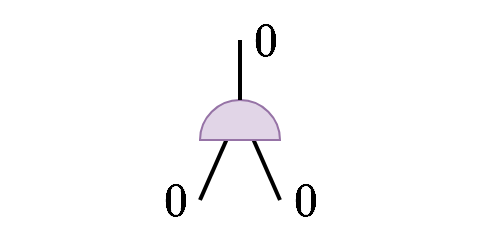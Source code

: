 <mxfile version="24.6.4" type="device" pages="5">
  <diagram name="Page-1" id="NRIFG5Lg1lSnTkOj2nPz">
    <mxGraphModel dx="1842" dy="849" grid="1" gridSize="10" guides="1" tooltips="1" connect="1" arrows="1" fold="1" page="1" pageScale="1" pageWidth="827" pageHeight="1169" math="1" shadow="0">
      <root>
        <mxCell id="0" />
        <mxCell id="1" parent="0" />
        <mxCell id="ccB53fRVJBqz_6cf6Avo-1" style="edgeStyle=orthogonalEdgeStyle;curved=1;rounded=0;orthogonalLoop=1;jettySize=auto;html=1;exitX=0.5;exitY=0;exitDx=0;exitDy=0;strokeColor=none;strokeWidth=2;align=center;verticalAlign=middle;fontFamily=Helvetica;fontSize=12;fontColor=default;labelBackgroundColor=default;endArrow=none;endFill=0;" edge="1" parent="1">
          <mxGeometry relative="1" as="geometry">
            <mxPoint x="410" y="340" as="targetPoint" />
            <mxPoint x="410" y="350" as="sourcePoint" />
          </mxGeometry>
        </mxCell>
        <mxCell id="ccB53fRVJBqz_6cf6Avo-2" style="shape=connector;rounded=0;orthogonalLoop=1;jettySize=auto;html=1;exitX=0.33;exitY=0;exitDx=0;exitDy=0;exitPerimeter=0;strokeColor=default;strokeWidth=2;align=center;verticalAlign=middle;fontFamily=Helvetica;fontSize=11;fontColor=default;labelBackgroundColor=default;endArrow=none;endFill=0;" edge="1" source="ccB53fRVJBqz_6cf6Avo-4" parent="1">
          <mxGeometry relative="1" as="geometry">
            <mxPoint x="390" y="410" as="targetPoint" />
          </mxGeometry>
        </mxCell>
        <mxCell id="ccB53fRVJBqz_6cf6Avo-3" style="shape=connector;rounded=0;orthogonalLoop=1;jettySize=auto;html=1;exitX=0.67;exitY=0;exitDx=0;exitDy=0;exitPerimeter=0;strokeColor=default;strokeWidth=2;align=center;verticalAlign=middle;fontFamily=Helvetica;fontSize=11;fontColor=default;labelBackgroundColor=default;endArrow=none;endFill=0;" edge="1" source="ccB53fRVJBqz_6cf6Avo-4" parent="1">
          <mxGeometry relative="1" as="geometry">
            <mxPoint x="430" y="410" as="targetPoint" />
          </mxGeometry>
        </mxCell>
        <mxCell id="ccB53fRVJBqz_6cf6Avo-4" value="" style="verticalLabelPosition=bottom;verticalAlign=top;html=1;shape=mxgraph.basic.half_circle;fontFamily=Helvetica;fontSize=11;labelBackgroundColor=default;fillColor=#e1d5e7;strokeColor=#9673a6;flipV=1;points=[[0.33,0,0,0,0],[0.5,1,0,0,0],[0.67,0,0,0,0]];" vertex="1" parent="1">
          <mxGeometry x="390" y="360" width="40" height="20" as="geometry" />
        </mxCell>
        <mxCell id="ccB53fRVJBqz_6cf6Avo-5" value="" style="shape=connector;rounded=0;orthogonalLoop=1;jettySize=auto;html=1;exitX=0.5;exitY=1;exitDx=0;exitDy=0;strokeColor=default;strokeWidth=2;align=center;verticalAlign=middle;fontFamily=Helvetica;fontSize=11;fontColor=default;labelBackgroundColor=default;endArrow=none;endFill=0;exitPerimeter=0;" edge="1" source="ccB53fRVJBqz_6cf6Avo-4" parent="1">
          <mxGeometry relative="1" as="geometry">
            <mxPoint x="410" y="330" as="targetPoint" />
            <mxPoint x="410" y="360" as="sourcePoint" />
          </mxGeometry>
        </mxCell>
        <mxCell id="ccB53fRVJBqz_6cf6Avo-7" value="$$0$$" style="text;html=1;align=left;verticalAlign=middle;resizable=0;points=[];autosize=1;strokeColor=none;fillColor=none;fontSize=20;labelPosition=right;verticalLabelPosition=middle;" vertex="1" parent="1">
          <mxGeometry x="290" y="390" width="80" height="40" as="geometry" />
        </mxCell>
        <mxCell id="ccB53fRVJBqz_6cf6Avo-8" value="$$0$$" style="text;html=1;align=right;verticalAlign=middle;resizable=0;points=[];autosize=1;strokeColor=none;fillColor=none;fontSize=20;labelPosition=left;verticalLabelPosition=middle;" vertex="1" parent="1">
          <mxGeometry x="450" y="390" width="80" height="40" as="geometry" />
        </mxCell>
        <mxCell id="ccB53fRVJBqz_6cf6Avo-10" value="$$0$$" style="text;html=1;align=right;verticalAlign=middle;resizable=0;points=[];autosize=1;strokeColor=none;fillColor=none;fontSize=20;labelPosition=left;verticalLabelPosition=middle;" vertex="1" parent="1">
          <mxGeometry x="430" y="310" width="80" height="40" as="geometry" />
        </mxCell>
      </root>
    </mxGraphModel>
  </diagram>
  <diagram id="E9mRZjIIdgfVwgGvhMpo" name="Page-2">
    <mxGraphModel dx="2847" dy="1313" grid="1" gridSize="10" guides="1" tooltips="1" connect="1" arrows="1" fold="1" page="1" pageScale="1" pageWidth="827" pageHeight="1169" math="1" shadow="0">
      <root>
        <mxCell id="0" />
        <mxCell id="1" parent="0" />
        <mxCell id="XpKJd0Dsa0kupzUpbJBx-1" style="edgeStyle=orthogonalEdgeStyle;curved=1;rounded=0;orthogonalLoop=1;jettySize=auto;html=1;exitX=0.5;exitY=0;exitDx=0;exitDy=0;strokeColor=none;strokeWidth=2;align=center;verticalAlign=middle;fontFamily=Helvetica;fontSize=12;fontColor=default;labelBackgroundColor=default;endArrow=none;endFill=0;" edge="1" parent="1">
          <mxGeometry relative="1" as="geometry">
            <mxPoint x="410" y="340" as="targetPoint" />
            <mxPoint x="410" y="350" as="sourcePoint" />
          </mxGeometry>
        </mxCell>
        <mxCell id="XpKJd0Dsa0kupzUpbJBx-2" style="shape=connector;rounded=0;orthogonalLoop=1;jettySize=auto;html=1;exitX=0.33;exitY=0;exitDx=0;exitDy=0;exitPerimeter=0;strokeColor=default;strokeWidth=2;align=center;verticalAlign=middle;fontFamily=Helvetica;fontSize=11;fontColor=default;labelBackgroundColor=default;endArrow=none;endFill=0;" edge="1" parent="1" source="XpKJd0Dsa0kupzUpbJBx-4">
          <mxGeometry relative="1" as="geometry">
            <mxPoint x="390" y="410" as="targetPoint" />
          </mxGeometry>
        </mxCell>
        <mxCell id="XpKJd0Dsa0kupzUpbJBx-3" style="shape=connector;rounded=0;orthogonalLoop=1;jettySize=auto;html=1;exitX=0.67;exitY=0;exitDx=0;exitDy=0;exitPerimeter=0;strokeColor=default;strokeWidth=2;align=center;verticalAlign=middle;fontFamily=Helvetica;fontSize=11;fontColor=default;labelBackgroundColor=default;endArrow=none;endFill=0;" edge="1" parent="1" source="XpKJd0Dsa0kupzUpbJBx-4">
          <mxGeometry relative="1" as="geometry">
            <mxPoint x="430" y="410" as="targetPoint" />
          </mxGeometry>
        </mxCell>
        <mxCell id="XpKJd0Dsa0kupzUpbJBx-4" value="" style="verticalLabelPosition=bottom;verticalAlign=top;html=1;shape=mxgraph.basic.half_circle;fontFamily=Helvetica;fontSize=11;labelBackgroundColor=default;fillColor=#e1d5e7;strokeColor=#9673a6;flipV=1;points=[[0.33,0,0,0,0],[0.5,1,0,0,0],[0.67,0,0,0,0]];" vertex="1" parent="1">
          <mxGeometry x="390" y="360" width="40" height="20" as="geometry" />
        </mxCell>
        <mxCell id="XpKJd0Dsa0kupzUpbJBx-5" value="" style="shape=connector;rounded=0;orthogonalLoop=1;jettySize=auto;html=1;exitX=0.5;exitY=1;exitDx=0;exitDy=0;strokeColor=default;strokeWidth=2;align=center;verticalAlign=middle;fontFamily=Helvetica;fontSize=11;fontColor=default;labelBackgroundColor=default;endArrow=none;endFill=0;exitPerimeter=0;" edge="1" parent="1" source="XpKJd0Dsa0kupzUpbJBx-4">
          <mxGeometry relative="1" as="geometry">
            <mxPoint x="410" y="330" as="targetPoint" />
            <mxPoint x="410" y="360" as="sourcePoint" />
          </mxGeometry>
        </mxCell>
        <mxCell id="XpKJd0Dsa0kupzUpbJBx-6" value="$$1/2$$" style="text;html=1;align=left;verticalAlign=middle;resizable=0;points=[];autosize=1;strokeColor=none;fillColor=none;fontSize=20;labelPosition=right;verticalLabelPosition=middle;" vertex="1" parent="1">
          <mxGeometry x="240" y="390" width="100" height="40" as="geometry" />
        </mxCell>
        <mxCell id="XpKJd0Dsa0kupzUpbJBx-7" value="$$0$$" style="text;html=1;align=right;verticalAlign=middle;resizable=0;points=[];autosize=1;strokeColor=none;fillColor=none;fontSize=20;labelPosition=left;verticalLabelPosition=middle;" vertex="1" parent="1">
          <mxGeometry x="450" y="390" width="80" height="40" as="geometry" />
        </mxCell>
        <mxCell id="XpKJd0Dsa0kupzUpbJBx-8" value="$$1/2$$" style="text;html=1;align=right;verticalAlign=middle;resizable=0;points=[];autosize=1;strokeColor=none;fillColor=none;fontSize=20;labelPosition=left;verticalLabelPosition=middle;" vertex="1" parent="1">
          <mxGeometry x="460" y="310" width="100" height="40" as="geometry" />
        </mxCell>
      </root>
    </mxGraphModel>
  </diagram>
  <diagram id="aN_7_Y1xLqjWMDIRAx-l" name="Page-3">
    <mxGraphModel dx="3132" dy="1444" grid="1" gridSize="10" guides="1" tooltips="1" connect="1" arrows="1" fold="1" page="1" pageScale="1" pageWidth="827" pageHeight="1169" math="1" shadow="0">
      <root>
        <mxCell id="0" />
        <mxCell id="1" parent="0" />
        <mxCell id="3RKh6UFcaOmHMYGKXxm1-1" style="edgeStyle=orthogonalEdgeStyle;curved=1;rounded=0;orthogonalLoop=1;jettySize=auto;html=1;exitX=0.5;exitY=0;exitDx=0;exitDy=0;strokeColor=none;strokeWidth=2;align=center;verticalAlign=middle;fontFamily=Helvetica;fontSize=12;fontColor=default;labelBackgroundColor=default;endArrow=none;endFill=0;" edge="1" parent="1">
          <mxGeometry relative="1" as="geometry">
            <mxPoint x="410" y="340" as="targetPoint" />
            <mxPoint x="410" y="350" as="sourcePoint" />
          </mxGeometry>
        </mxCell>
        <mxCell id="3RKh6UFcaOmHMYGKXxm1-2" style="shape=connector;rounded=0;orthogonalLoop=1;jettySize=auto;html=1;exitX=0.33;exitY=0;exitDx=0;exitDy=0;exitPerimeter=0;strokeColor=default;strokeWidth=2;align=center;verticalAlign=middle;fontFamily=Helvetica;fontSize=11;fontColor=default;labelBackgroundColor=default;endArrow=none;endFill=0;" edge="1" parent="1" source="3RKh6UFcaOmHMYGKXxm1-4">
          <mxGeometry relative="1" as="geometry">
            <mxPoint x="390" y="410" as="targetPoint" />
          </mxGeometry>
        </mxCell>
        <mxCell id="3RKh6UFcaOmHMYGKXxm1-3" style="shape=connector;rounded=0;orthogonalLoop=1;jettySize=auto;html=1;exitX=0.67;exitY=0;exitDx=0;exitDy=0;exitPerimeter=0;strokeColor=default;strokeWidth=2;align=center;verticalAlign=middle;fontFamily=Helvetica;fontSize=11;fontColor=default;labelBackgroundColor=default;endArrow=none;endFill=0;" edge="1" parent="1" source="3RKh6UFcaOmHMYGKXxm1-4">
          <mxGeometry relative="1" as="geometry">
            <mxPoint x="430" y="410" as="targetPoint" />
          </mxGeometry>
        </mxCell>
        <mxCell id="3RKh6UFcaOmHMYGKXxm1-4" value="" style="verticalLabelPosition=bottom;verticalAlign=top;html=1;shape=mxgraph.basic.half_circle;fontFamily=Helvetica;fontSize=11;labelBackgroundColor=default;fillColor=#e1d5e7;strokeColor=#9673a6;flipV=1;points=[[0.33,0,0,0,0],[0.5,1,0,0,0],[0.67,0,0,0,0]];" vertex="1" parent="1">
          <mxGeometry x="390" y="360" width="40" height="20" as="geometry" />
        </mxCell>
        <mxCell id="3RKh6UFcaOmHMYGKXxm1-5" value="" style="shape=connector;rounded=0;orthogonalLoop=1;jettySize=auto;html=1;exitX=0.5;exitY=1;exitDx=0;exitDy=0;strokeColor=default;strokeWidth=2;align=center;verticalAlign=middle;fontFamily=Helvetica;fontSize=11;fontColor=default;labelBackgroundColor=default;endArrow=none;endFill=0;exitPerimeter=0;" edge="1" parent="1" source="3RKh6UFcaOmHMYGKXxm1-4">
          <mxGeometry relative="1" as="geometry">
            <mxPoint x="410" y="330" as="targetPoint" />
            <mxPoint x="410" y="360" as="sourcePoint" />
          </mxGeometry>
        </mxCell>
        <mxCell id="3RKh6UFcaOmHMYGKXxm1-6" value="$$1/2$$" style="text;html=1;align=left;verticalAlign=middle;resizable=0;points=[];autosize=1;strokeColor=none;fillColor=none;fontSize=20;labelPosition=right;verticalLabelPosition=middle;" vertex="1" parent="1">
          <mxGeometry x="340" y="390" width="100" height="40" as="geometry" />
        </mxCell>
        <mxCell id="3RKh6UFcaOmHMYGKXxm1-7" value="$$0$$" style="text;html=1;align=right;verticalAlign=middle;resizable=0;points=[];autosize=1;strokeColor=none;fillColor=none;fontSize=20;labelPosition=left;verticalLabelPosition=middle;" vertex="1" parent="1">
          <mxGeometry x="380" y="390" width="80" height="40" as="geometry" />
        </mxCell>
        <mxCell id="3RKh6UFcaOmHMYGKXxm1-8" value="$$1/2$$" style="text;html=1;align=right;verticalAlign=middle;resizable=0;points=[];autosize=1;strokeColor=none;fillColor=none;fontSize=20;labelPosition=left;verticalLabelPosition=middle;" vertex="1" parent="1">
          <mxGeometry x="460" y="310" width="100" height="40" as="geometry" />
        </mxCell>
      </root>
    </mxGraphModel>
  </diagram>
  <diagram id="FFUIH6RacmLnkHIn8_bY" name="Page-4">
    <mxGraphModel dx="746" dy="344" grid="1" gridSize="10" guides="1" tooltips="1" connect="1" arrows="1" fold="1" page="1" pageScale="1" pageWidth="827" pageHeight="1169" math="1" shadow="0">
      <root>
        <mxCell id="0" />
        <mxCell id="1" parent="0" />
        <mxCell id="m4n9MWyLVrP5IHYMLJpZ-1" style="edgeStyle=orthogonalEdgeStyle;curved=1;rounded=0;orthogonalLoop=1;jettySize=auto;html=1;exitX=0.5;exitY=0;exitDx=0;exitDy=0;strokeColor=none;strokeWidth=2;align=center;verticalAlign=middle;fontFamily=Helvetica;fontSize=12;fontColor=default;labelBackgroundColor=default;endArrow=none;endFill=0;" edge="1" parent="1">
          <mxGeometry relative="1" as="geometry">
            <mxPoint x="410" y="340" as="targetPoint" />
            <mxPoint x="410" y="350" as="sourcePoint" />
          </mxGeometry>
        </mxCell>
        <mxCell id="m4n9MWyLVrP5IHYMLJpZ-2" style="shape=connector;rounded=0;orthogonalLoop=1;jettySize=auto;html=1;exitX=0.33;exitY=0;exitDx=0;exitDy=0;exitPerimeter=0;strokeColor=default;strokeWidth=2;align=center;verticalAlign=middle;fontFamily=Helvetica;fontSize=11;fontColor=default;labelBackgroundColor=default;endArrow=none;endFill=0;" edge="1" parent="1" source="m4n9MWyLVrP5IHYMLJpZ-4">
          <mxGeometry relative="1" as="geometry">
            <mxPoint x="390" y="410" as="targetPoint" />
          </mxGeometry>
        </mxCell>
        <mxCell id="m4n9MWyLVrP5IHYMLJpZ-3" style="shape=connector;rounded=0;orthogonalLoop=1;jettySize=auto;html=1;exitX=0.67;exitY=0;exitDx=0;exitDy=0;exitPerimeter=0;strokeColor=default;strokeWidth=2;align=center;verticalAlign=middle;fontFamily=Helvetica;fontSize=11;fontColor=default;labelBackgroundColor=default;endArrow=none;endFill=0;" edge="1" parent="1" source="m4n9MWyLVrP5IHYMLJpZ-4">
          <mxGeometry relative="1" as="geometry">
            <mxPoint x="430" y="410" as="targetPoint" />
          </mxGeometry>
        </mxCell>
        <mxCell id="m4n9MWyLVrP5IHYMLJpZ-4" value="" style="verticalLabelPosition=bottom;verticalAlign=top;html=1;shape=mxgraph.basic.half_circle;fontFamily=Helvetica;fontSize=11;labelBackgroundColor=default;fillColor=#e1d5e7;strokeColor=#9673a6;flipV=1;points=[[0.33,0,0,0,0],[0.5,1,0,0,0],[0.67,0,0,0,0]];" vertex="1" parent="1">
          <mxGeometry x="390" y="360" width="40" height="20" as="geometry" />
        </mxCell>
        <mxCell id="m4n9MWyLVrP5IHYMLJpZ-5" value="" style="shape=connector;rounded=0;orthogonalLoop=1;jettySize=auto;html=1;exitX=0.5;exitY=1;exitDx=0;exitDy=0;strokeColor=default;strokeWidth=2;align=center;verticalAlign=middle;fontFamily=Helvetica;fontSize=11;fontColor=default;labelBackgroundColor=default;endArrow=none;endFill=0;exitPerimeter=0;" edge="1" parent="1" source="m4n9MWyLVrP5IHYMLJpZ-4">
          <mxGeometry relative="1" as="geometry">
            <mxPoint x="410" y="330" as="targetPoint" />
            <mxPoint x="410" y="360" as="sourcePoint" />
          </mxGeometry>
        </mxCell>
        <mxCell id="m4n9MWyLVrP5IHYMLJpZ-6" value="$$1/2$$" style="text;html=1;align=left;verticalAlign=middle;resizable=0;points=[];autosize=1;strokeColor=none;fillColor=none;fontSize=20;labelPosition=right;verticalLabelPosition=middle;" vertex="1" parent="1">
          <mxGeometry x="340" y="390" width="100" height="40" as="geometry" />
        </mxCell>
        <mxCell id="m4n9MWyLVrP5IHYMLJpZ-7" value="$$1/2$$" style="text;html=1;align=right;verticalAlign=middle;resizable=0;points=[];autosize=1;strokeColor=none;fillColor=none;fontSize=20;labelPosition=left;verticalLabelPosition=middle;" vertex="1" parent="1">
          <mxGeometry x="380" y="390" width="100" height="40" as="geometry" />
        </mxCell>
        <mxCell id="m4n9MWyLVrP5IHYMLJpZ-8" value="$$0$$" style="text;html=1;align=right;verticalAlign=middle;resizable=0;points=[];autosize=1;strokeColor=none;fillColor=none;fontSize=20;labelPosition=left;verticalLabelPosition=middle;" vertex="1" parent="1">
          <mxGeometry x="430" y="310" width="80" height="40" as="geometry" />
        </mxCell>
      </root>
    </mxGraphModel>
  </diagram>
  <diagram id="ZFIVYcte4wxUGobsKaqr" name="Page-5">
    <mxGraphModel dx="1566" dy="722" grid="1" gridSize="10" guides="1" tooltips="1" connect="1" arrows="1" fold="1" page="1" pageScale="1" pageWidth="827" pageHeight="1169" math="1" shadow="0">
      <root>
        <mxCell id="0" />
        <mxCell id="1" parent="0" />
        <mxCell id="hP8ggtjaJCdiKvlVIjvz-1" style="edgeStyle=orthogonalEdgeStyle;curved=1;rounded=0;orthogonalLoop=1;jettySize=auto;html=1;exitX=0.5;exitY=0;exitDx=0;exitDy=0;strokeColor=none;strokeWidth=2;align=center;verticalAlign=middle;fontFamily=Helvetica;fontSize=12;fontColor=default;labelBackgroundColor=default;endArrow=none;endFill=0;" edge="1" parent="1">
          <mxGeometry relative="1" as="geometry">
            <mxPoint x="410" y="340" as="targetPoint" />
            <mxPoint x="410" y="350" as="sourcePoint" />
          </mxGeometry>
        </mxCell>
        <mxCell id="hP8ggtjaJCdiKvlVIjvz-2" style="shape=connector;rounded=0;orthogonalLoop=1;jettySize=auto;html=1;exitX=0.33;exitY=0;exitDx=0;exitDy=0;exitPerimeter=0;strokeColor=default;strokeWidth=2;align=center;verticalAlign=middle;fontFamily=Helvetica;fontSize=11;fontColor=default;labelBackgroundColor=default;endArrow=none;endFill=0;" edge="1" parent="1" source="hP8ggtjaJCdiKvlVIjvz-4">
          <mxGeometry relative="1" as="geometry">
            <mxPoint x="390" y="410" as="targetPoint" />
          </mxGeometry>
        </mxCell>
        <mxCell id="hP8ggtjaJCdiKvlVIjvz-3" style="shape=connector;rounded=0;orthogonalLoop=1;jettySize=auto;html=1;exitX=0.67;exitY=0;exitDx=0;exitDy=0;exitPerimeter=0;strokeColor=default;strokeWidth=2;align=center;verticalAlign=middle;fontFamily=Helvetica;fontSize=11;fontColor=default;labelBackgroundColor=default;endArrow=none;endFill=0;" edge="1" parent="1" source="hP8ggtjaJCdiKvlVIjvz-4">
          <mxGeometry relative="1" as="geometry">
            <mxPoint x="430" y="410" as="targetPoint" />
          </mxGeometry>
        </mxCell>
        <mxCell id="hP8ggtjaJCdiKvlVIjvz-4" value="" style="verticalLabelPosition=bottom;verticalAlign=top;html=1;shape=mxgraph.basic.half_circle;fontFamily=Helvetica;fontSize=11;labelBackgroundColor=default;fillColor=#e1d5e7;strokeColor=#9673a6;flipV=1;points=[[0.33,0,0,0,0],[0.5,1,0,0,0],[0.67,0,0,0,0]];" vertex="1" parent="1">
          <mxGeometry x="390" y="360" width="40" height="20" as="geometry" />
        </mxCell>
        <mxCell id="hP8ggtjaJCdiKvlVIjvz-5" value="" style="shape=connector;rounded=0;orthogonalLoop=1;jettySize=auto;html=1;exitX=0.5;exitY=1;exitDx=0;exitDy=0;strokeColor=default;strokeWidth=2;align=center;verticalAlign=middle;fontFamily=Helvetica;fontSize=11;fontColor=default;labelBackgroundColor=default;endArrow=none;endFill=0;exitPerimeter=0;" edge="1" parent="1" source="hP8ggtjaJCdiKvlVIjvz-4">
          <mxGeometry relative="1" as="geometry">
            <mxPoint x="410" y="330" as="targetPoint" />
            <mxPoint x="410" y="360" as="sourcePoint" />
          </mxGeometry>
        </mxCell>
        <mxCell id="hP8ggtjaJCdiKvlVIjvz-6" value="$$1/2$$" style="text;html=1;align=left;verticalAlign=middle;resizable=0;points=[];autosize=1;strokeColor=none;fillColor=none;fontSize=20;labelPosition=right;verticalLabelPosition=middle;" vertex="1" parent="1">
          <mxGeometry x="340" y="390" width="100" height="40" as="geometry" />
        </mxCell>
        <mxCell id="hP8ggtjaJCdiKvlVIjvz-7" value="$$1/2$$" style="text;html=1;align=right;verticalAlign=middle;resizable=0;points=[];autosize=1;strokeColor=none;fillColor=none;fontSize=20;labelPosition=left;verticalLabelPosition=middle;" vertex="1" parent="1">
          <mxGeometry x="380" y="390" width="100" height="40" as="geometry" />
        </mxCell>
        <mxCell id="hP8ggtjaJCdiKvlVIjvz-8" value="$$1$$" style="text;html=1;align=right;verticalAlign=middle;resizable=0;points=[];autosize=1;strokeColor=none;fillColor=none;fontSize=20;labelPosition=left;verticalLabelPosition=middle;" vertex="1" parent="1">
          <mxGeometry x="430" y="310" width="80" height="40" as="geometry" />
        </mxCell>
      </root>
    </mxGraphModel>
  </diagram>
</mxfile>
